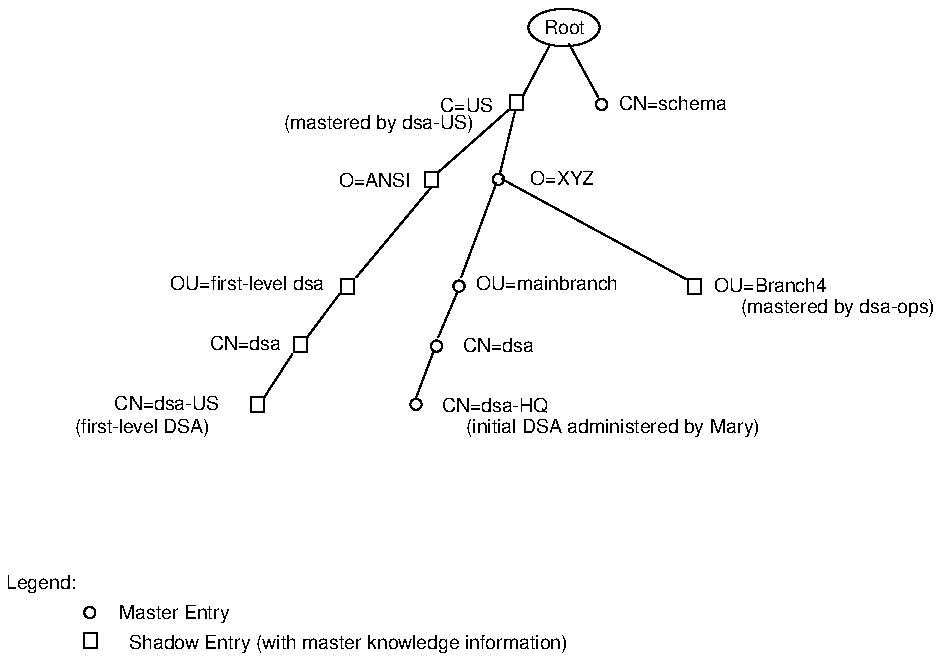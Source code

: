 ...\" @OSF_COPYRIGHT@
...\" COPYRIGHT NOTICE
...\" Copyright (c) 1990, 1991, 1992, 1993 Open Software Foundation, Inc.
...\" ALL RIGHTS RESERVED (DCE).  See the file named COPYRIGHT.DCE in the
...\" src directory for the full copyright text.
...\" 
...\" HISTORY
...\" $Log: fig17.shadowbranch4.pic,v $
...\" Revision 1.1.2.1  1994/08/04  21:02:15  hal
...\" 	Create DCE GDS Admin Gd & Ref from GDS parts of Adm Gd & Cmd Ref; fix log
...\" 	[1994/08/04  20:37:40  hal]
...\"
...\" Revision 1.1.4.2  1993/08/12  17:19:46  buckler
...\" 	{edit, R1.0.2}
...\" 	Prentice-Hall editorial changes.
...\" 	[1993/08/12  17:03:49  buckler]
...\" 
...\" Revision 1.1.2.4  1993/01/28  19:09:09  dbelch
...\" 	Embedding copyright notice
...\" 	[1993/01/28  18:37:39  dbelch]
...\" 
...\" Revision 1.1.2.3  1993/01/10  16:49:17  rnollman
...\" 	replaced Joe and Mary with Branch and Corporate Network Administrator
...\" 	[1993/01/10  16:48:55  rnollman]
...\" 
...\" Revision 1.1.2.2  1992/12/03  22:34:22  rnollman
...\" 	test
...\" 	[1992/12/03  22:33:41  rnollman]
...\" 
...\" 	fixed illustration
...\" 	[1992/12/03  22:30:56  rnollman]
...\" 
...\" 	new illustration
...\" 	[1992/11/25  18:09:24  rnollman]
...\" 
...\" $EndLog$
.PS
scale = 106.667
"\fH\s7(mastered by dsa-ops)\s0\fP"  at 443, 183
"\fH\s7O=XYZ\s0\fP"  at 296, 251
box  wid 7 ht 8 at 271.5, 292
"\fH\s7(initial DSA administered by Mary)\s0\fP"  at 323, 119
line   from 227, 159 \
	to 218, 135 
circle radius 3 at 218, 131
line   from 240, 191 \
	to 230, 167 
"\fH\s7CN=dsa-HQ\s0\fP"  at 260, 130
circle radius 3 at 229, 162
"\fH\s7CN=dsa\s0\fP"  at 262, 162
circle radius 3 at 241, 194
"\fH\s7OU=mainbranch\s0\fP"  at 288, 195
line   from 177, 190 \
	to 160, 167 
box  wid 7 ht 8 at 181.5, 194
"\fH\s7OU=first-level dsa\s0\fP"  at 128, 195
line   from 152, 158 \
	to 137, 135 
box  wid 7 ht 8 at 156.5, 163
"\fH\s7CN=dsa\s0\fP"  at 127, 163
box  wid 7 ht 8 at 133.5, 131
"\fH\s7CN=dsa-US\s0\fP"  at 85, 131
"\fH\s7C=US\s0\fP"  at 245, 290
box  wid 7 ht 8 at 366.5, 194
circle radius 3 at 262, 251
box  wid 7 ht 8 at 226.5, 251
"\fH\s7O=ANSI\s0\fP"  at 196, 250
line   from 271, 288 \
	to 263, 255 
line   from 261, 249 \
	to 242, 199 
line   from 264, 251 \
	to 362, 198 
line   from 267, 288 \
	to 230, 255 
"\fH\s7OU=Branch4\s0\fP"  at 407, 194
line   from 226, 247 \
	to 186, 199 
ellipse wid 38 ht 20 at 297, 332
"\fH\s7Root\s0\fP"  at 297, 332
line   from 275, 296 \
	to 289, 322 
"\fH\s7CN=schema\s0\fP"  at 355, 291
circle radius 3 at 317, 291
line   from 315, 295 \
	to 300, 323 
"\fH\s7(first-level DSA)\s0\fP"  at 72, 119
"\fH\s7Shadow Entry (with master knowledge information)\s0\fP"  at 182, 4
box  wid 7 ht 8 at 44.5, 5
"\fH\s7Master Entry\s0\fP"  at 89, 20
circle radius 3 at 44, 20
"\fH\s7Legend:\s0\fP"  at 18, 36
"\fH\s7(mastered by dsa-US)\s0\fP"  at 198, 281
.PE
